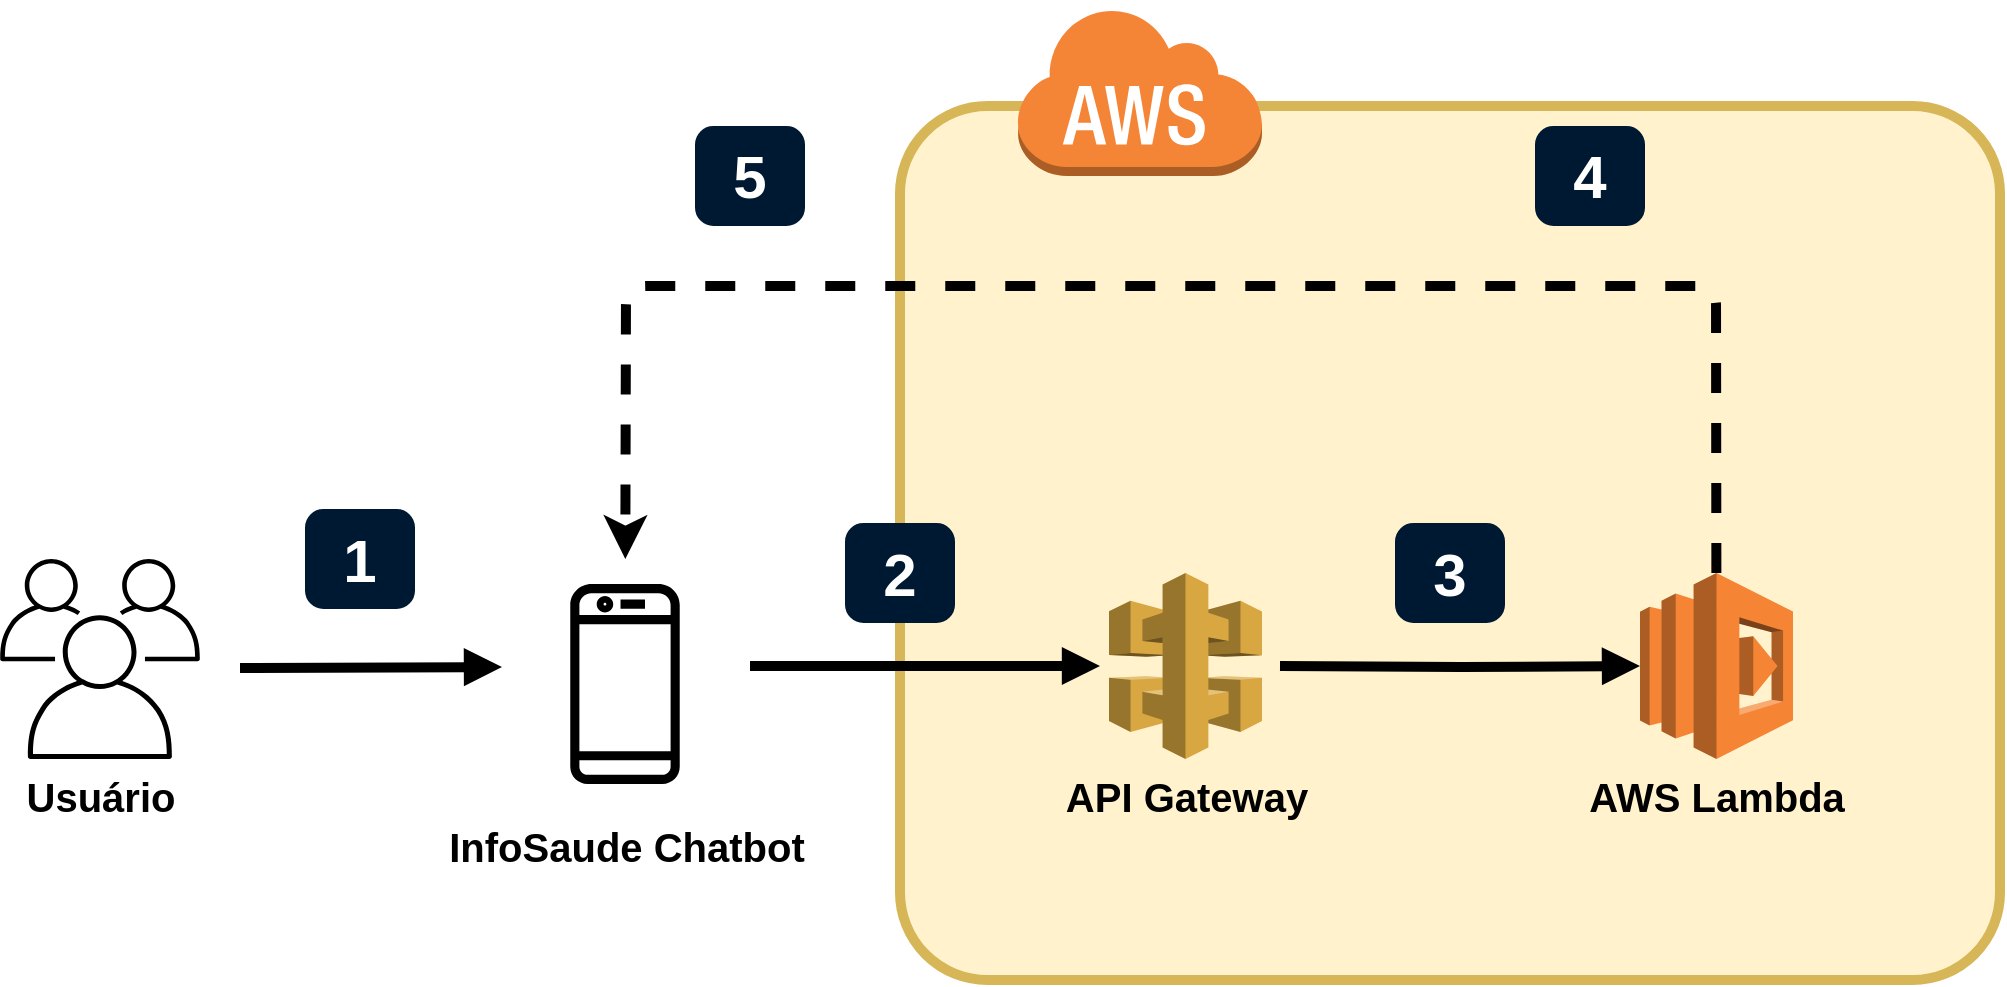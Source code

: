 <mxfile version="10.6.7" type="github"><diagram id="ngsqzXJjW2YruIKa2hZV" name="Page-1"><mxGraphModel dx="2930" dy="835" grid="1" gridSize="10" guides="1" tooltips="1" connect="1" arrows="1" fold="1" page="1" pageScale="1" pageWidth="827" pageHeight="1169" math="0" shadow="0"><root><mxCell id="0"/><mxCell id="1" parent="0"/><mxCell id="DzHwZR6dp3LOGzeKjYlv-31" value="&lt;font style=&quot;font-size: 20px&quot;&gt;&lt;b&gt;InfoSaude Chatbot&lt;br&gt;&lt;/b&gt;&lt;/font&gt;&lt;br&gt;" style="outlineConnect=0;fontColor=#000000;gradientColor=none;strokeColor=#000000;fillColor=#ffffff;dashed=0;verticalLabelPosition=bottom;verticalAlign=top;align=center;html=1;fontSize=12;fontStyle=0;aspect=fixed;shape=mxgraph.aws4.resourceIcon;resIcon=mxgraph.aws4.mobile_client;strokeWidth=5;" parent="1" vertex="1"><mxGeometry x="70" y="836.5" width="125" height="125" as="geometry"/></mxCell><mxCell id="DzHwZR6dp3LOGzeKjYlv-3" value="" style="endArrow=block;endFill=1;endSize=6;html=1;strokeWidth=5;" parent="1" edge="1"><mxGeometry width="100" relative="1" as="geometry"><mxPoint x="-60" y="891" as="sourcePoint"/><mxPoint x="71" y="890.5" as="targetPoint"/></mxGeometry></mxCell><mxCell id="DzHwZR6dp3LOGzeKjYlv-4" value="Usuário&lt;br&gt;&lt;br&gt;" style="outlineConnect=0;gradientColor=none;fontColor=#000000;strokeColor=none;fillColor=#000000;dashed=0;verticalLabelPosition=bottom;verticalAlign=top;align=center;html=1;fontSize=20;fontStyle=1;aspect=fixed;shape=mxgraph.aws4.illustration_users;pointerEvents=1;strokeWidth=10;" parent="1" vertex="1"><mxGeometry x="-180" y="836.5" width="100" height="100" as="geometry"/></mxCell><mxCell id="DzHwZR6dp3LOGzeKjYlv-14" value="" style="rounded=1;arcSize=10;dashed=0;strokeColor=#d6b656;fillColor=#fff2cc;strokeWidth=5;" parent="1" vertex="1"><mxGeometry x="270" y="610" width="550" height="437" as="geometry"/></mxCell><mxCell id="DzHwZR6dp3LOGzeKjYlv-15" value="" style="dashed=0;html=1;shape=mxgraph.aws3.cloud;fillColor=#F58536;gradientColor=none;dashed=0;strokeWidth=5;" parent="1" vertex="1"><mxGeometry x="328" y="560" width="123" height="85" as="geometry"/></mxCell><mxCell id="DzHwZR6dp3LOGzeKjYlv-10" value="API Gateway" style="outlineConnect=0;dashed=0;verticalLabelPosition=bottom;verticalAlign=top;align=center;html=1;shape=mxgraph.aws3.api_gateway;fillColor=#D9A741;gradientColor=none;strokeColor=#000000;fontSize=20;fontStyle=1" parent="1" vertex="1"><mxGeometry x="374.5" y="843.5" width="76.5" height="93" as="geometry"/></mxCell><mxCell id="DzHwZR6dp3LOGzeKjYlv-11" value="AWS Lambda" style="outlineConnect=0;dashed=0;verticalLabelPosition=bottom;verticalAlign=top;align=center;html=1;shape=mxgraph.aws3.lambda;fillColor=#F58534;gradientColor=none;fontStyle=1;fontSize=20;" parent="1" vertex="1"><mxGeometry x="640" y="843.5" width="76.5" height="93" as="geometry"/></mxCell><mxCell id="DzHwZR6dp3LOGzeKjYlv-17" value="" style="edgeStyle=orthogonalEdgeStyle;html=1;endArrow=block;elbow=vertical;startArrow=none;endFill=1;strokeColor=#000000;rounded=0;strokeWidth=5;" parent="1" source="DzHwZR6dp3LOGzeKjYlv-31" edge="1"><mxGeometry width="100" relative="1" as="geometry"><mxPoint x="210" y="890" as="sourcePoint"/><mxPoint x="370" y="890" as="targetPoint"/><Array as="points"><mxPoint x="240" y="890"/><mxPoint x="240" y="890"/></Array></mxGeometry></mxCell><mxCell id="DzHwZR6dp3LOGzeKjYlv-19" value="" style="edgeStyle=orthogonalEdgeStyle;html=1;endArrow=block;elbow=vertical;startArrow=none;endFill=1;strokeColor=#000000;rounded=0;entryX=0;entryY=0.5;entryDx=0;entryDy=0;entryPerimeter=0;strokeWidth=5;" parent="1" target="DzHwZR6dp3LOGzeKjYlv-11" edge="1"><mxGeometry width="100" relative="1" as="geometry"><mxPoint x="460" y="890" as="sourcePoint"/><mxPoint x="560" y="890" as="targetPoint"/></mxGeometry></mxCell><mxCell id="MVTbVU40plluikvk69Gw-1" value="" style="endArrow=classic;html=1;dashed=1;strokeWidth=5;" edge="1" parent="1" source="DzHwZR6dp3LOGzeKjYlv-11" target="DzHwZR6dp3LOGzeKjYlv-31"><mxGeometry width="50" height="50" relative="1" as="geometry"><mxPoint x="670" y="800" as="sourcePoint"/><mxPoint x="720" y="750" as="targetPoint"/><Array as="points"><mxPoint x="678" y="700"/><mxPoint x="133" y="700"/></Array></mxGeometry></mxCell><mxCell id="MVTbVU40plluikvk69Gw-2" value="&lt;font style=&quot;font-size: 30px;&quot; color=&quot;#ffffff&quot;&gt;1&lt;/font&gt;" style="rounded=1;whiteSpace=wrap;html=1;strokeColor=#001933;strokeWidth=5;fillColor=#001933;fontStyle=1;fontSize=30;" vertex="1" parent="1"><mxGeometry x="-25" y="814" width="50" height="45" as="geometry"/></mxCell><mxCell id="MVTbVU40plluikvk69Gw-4" value="&lt;font style=&quot;font-size: 30px&quot; color=&quot;#ffffff&quot;&gt;2&lt;/font&gt;" style="rounded=1;whiteSpace=wrap;html=1;strokeColor=#001933;strokeWidth=5;fillColor=#001933;fontStyle=1;fontSize=30;" vertex="1" parent="1"><mxGeometry x="245" y="821" width="50" height="45" as="geometry"/></mxCell><mxCell id="MVTbVU40plluikvk69Gw-5" value="&lt;font style=&quot;font-size: 30px&quot; color=&quot;#ffffff&quot;&gt;3&lt;/font&gt;" style="rounded=1;whiteSpace=wrap;html=1;strokeColor=#001933;strokeWidth=5;fillColor=#001933;fontStyle=1;fontSize=30;" vertex="1" parent="1"><mxGeometry x="520" y="821" width="50" height="45" as="geometry"/></mxCell><mxCell id="MVTbVU40plluikvk69Gw-7" value="&lt;font style=&quot;font-size: 30px&quot; color=&quot;#ffffff&quot;&gt;4&lt;/font&gt;" style="rounded=1;whiteSpace=wrap;html=1;strokeColor=#001933;strokeWidth=5;fillColor=#001933;fontStyle=1;fontSize=30;" vertex="1" parent="1"><mxGeometry x="590" y="622.5" width="50" height="45" as="geometry"/></mxCell><mxCell id="MVTbVU40plluikvk69Gw-8" value="&lt;font style=&quot;font-size: 30px&quot; color=&quot;#ffffff&quot;&gt;5&lt;/font&gt;" style="rounded=1;whiteSpace=wrap;html=1;strokeColor=#001933;strokeWidth=5;fillColor=#001933;fontStyle=1;fontSize=30;" vertex="1" parent="1"><mxGeometry x="170" y="622.5" width="50" height="45" as="geometry"/></mxCell></root></mxGraphModel></diagram></mxfile>